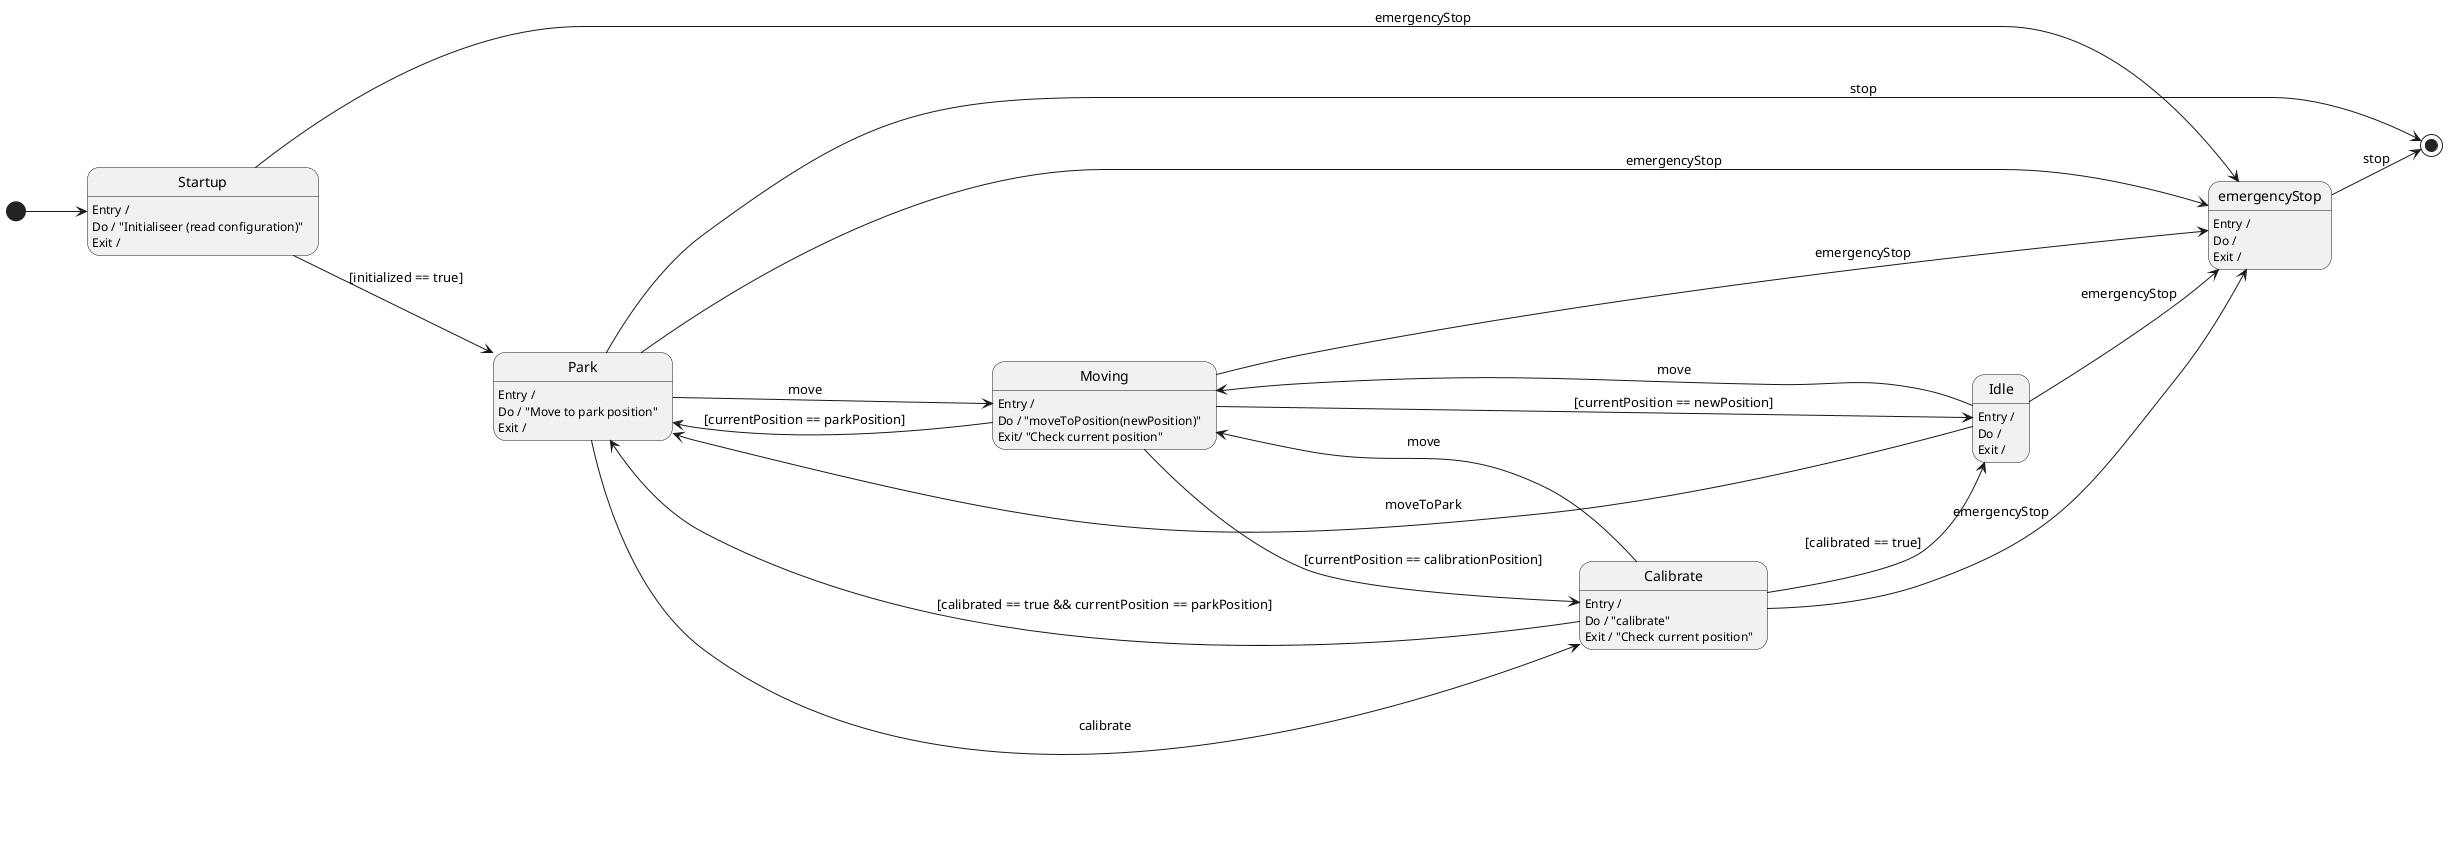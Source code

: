 @startuml

left to right direction

state Startup
Startup : Entry /
Startup : Do / "Initialiseer (read configuration)"
Startup : Exit /

state Moving
Moving : Entry /
Moving : Do / "moveToPosition(newPosition)"
Moving : Exit/ "Check current position"

state Park
Park : Entry /
Park : Do / "Move to park position"
Park : Exit /

state Calibrate
Calibrate : Entry / 
Calibrate : Do / "calibrate"
Calibrate : Exit / "Check current position"

state Idle
Idle : Entry /
Idle : Do / 
Idle : Exit /

state emergencyStop
emergencyStop : Entry /
emergencyStop : Do /
emergencyStop : Exit /


[*] --> Startup
Startup --> Park : [initialized == true]
Park --> Moving : move 
Park --> Calibrate : calibrate
Calibrate --> Idle : [calibrated == true]
Moving --> Idle : [currentPosition == newPosition]
Moving --> Park : [currentPosition == parkPosition]
Idle --> Moving : move
Idle --> Park : moveToPark
Calibrate --> Moving : move
Moving --> Calibrate : [currentPosition == calibrationPosition]
Calibrate --> Park : [calibrated == true && currentPosition == parkPosition]

Calibrate --> emergencyStop : emergencyStop
Startup --> emergencyStop : emergencyStop
Idle --> emergencyStop : emergencyStop
Moving --> emergencyStop : emergencyStop
Park --> emergencyStop : emergencyStop

emergencyStop --> [*] : stop
Park --> [*] : stop

@enduml

